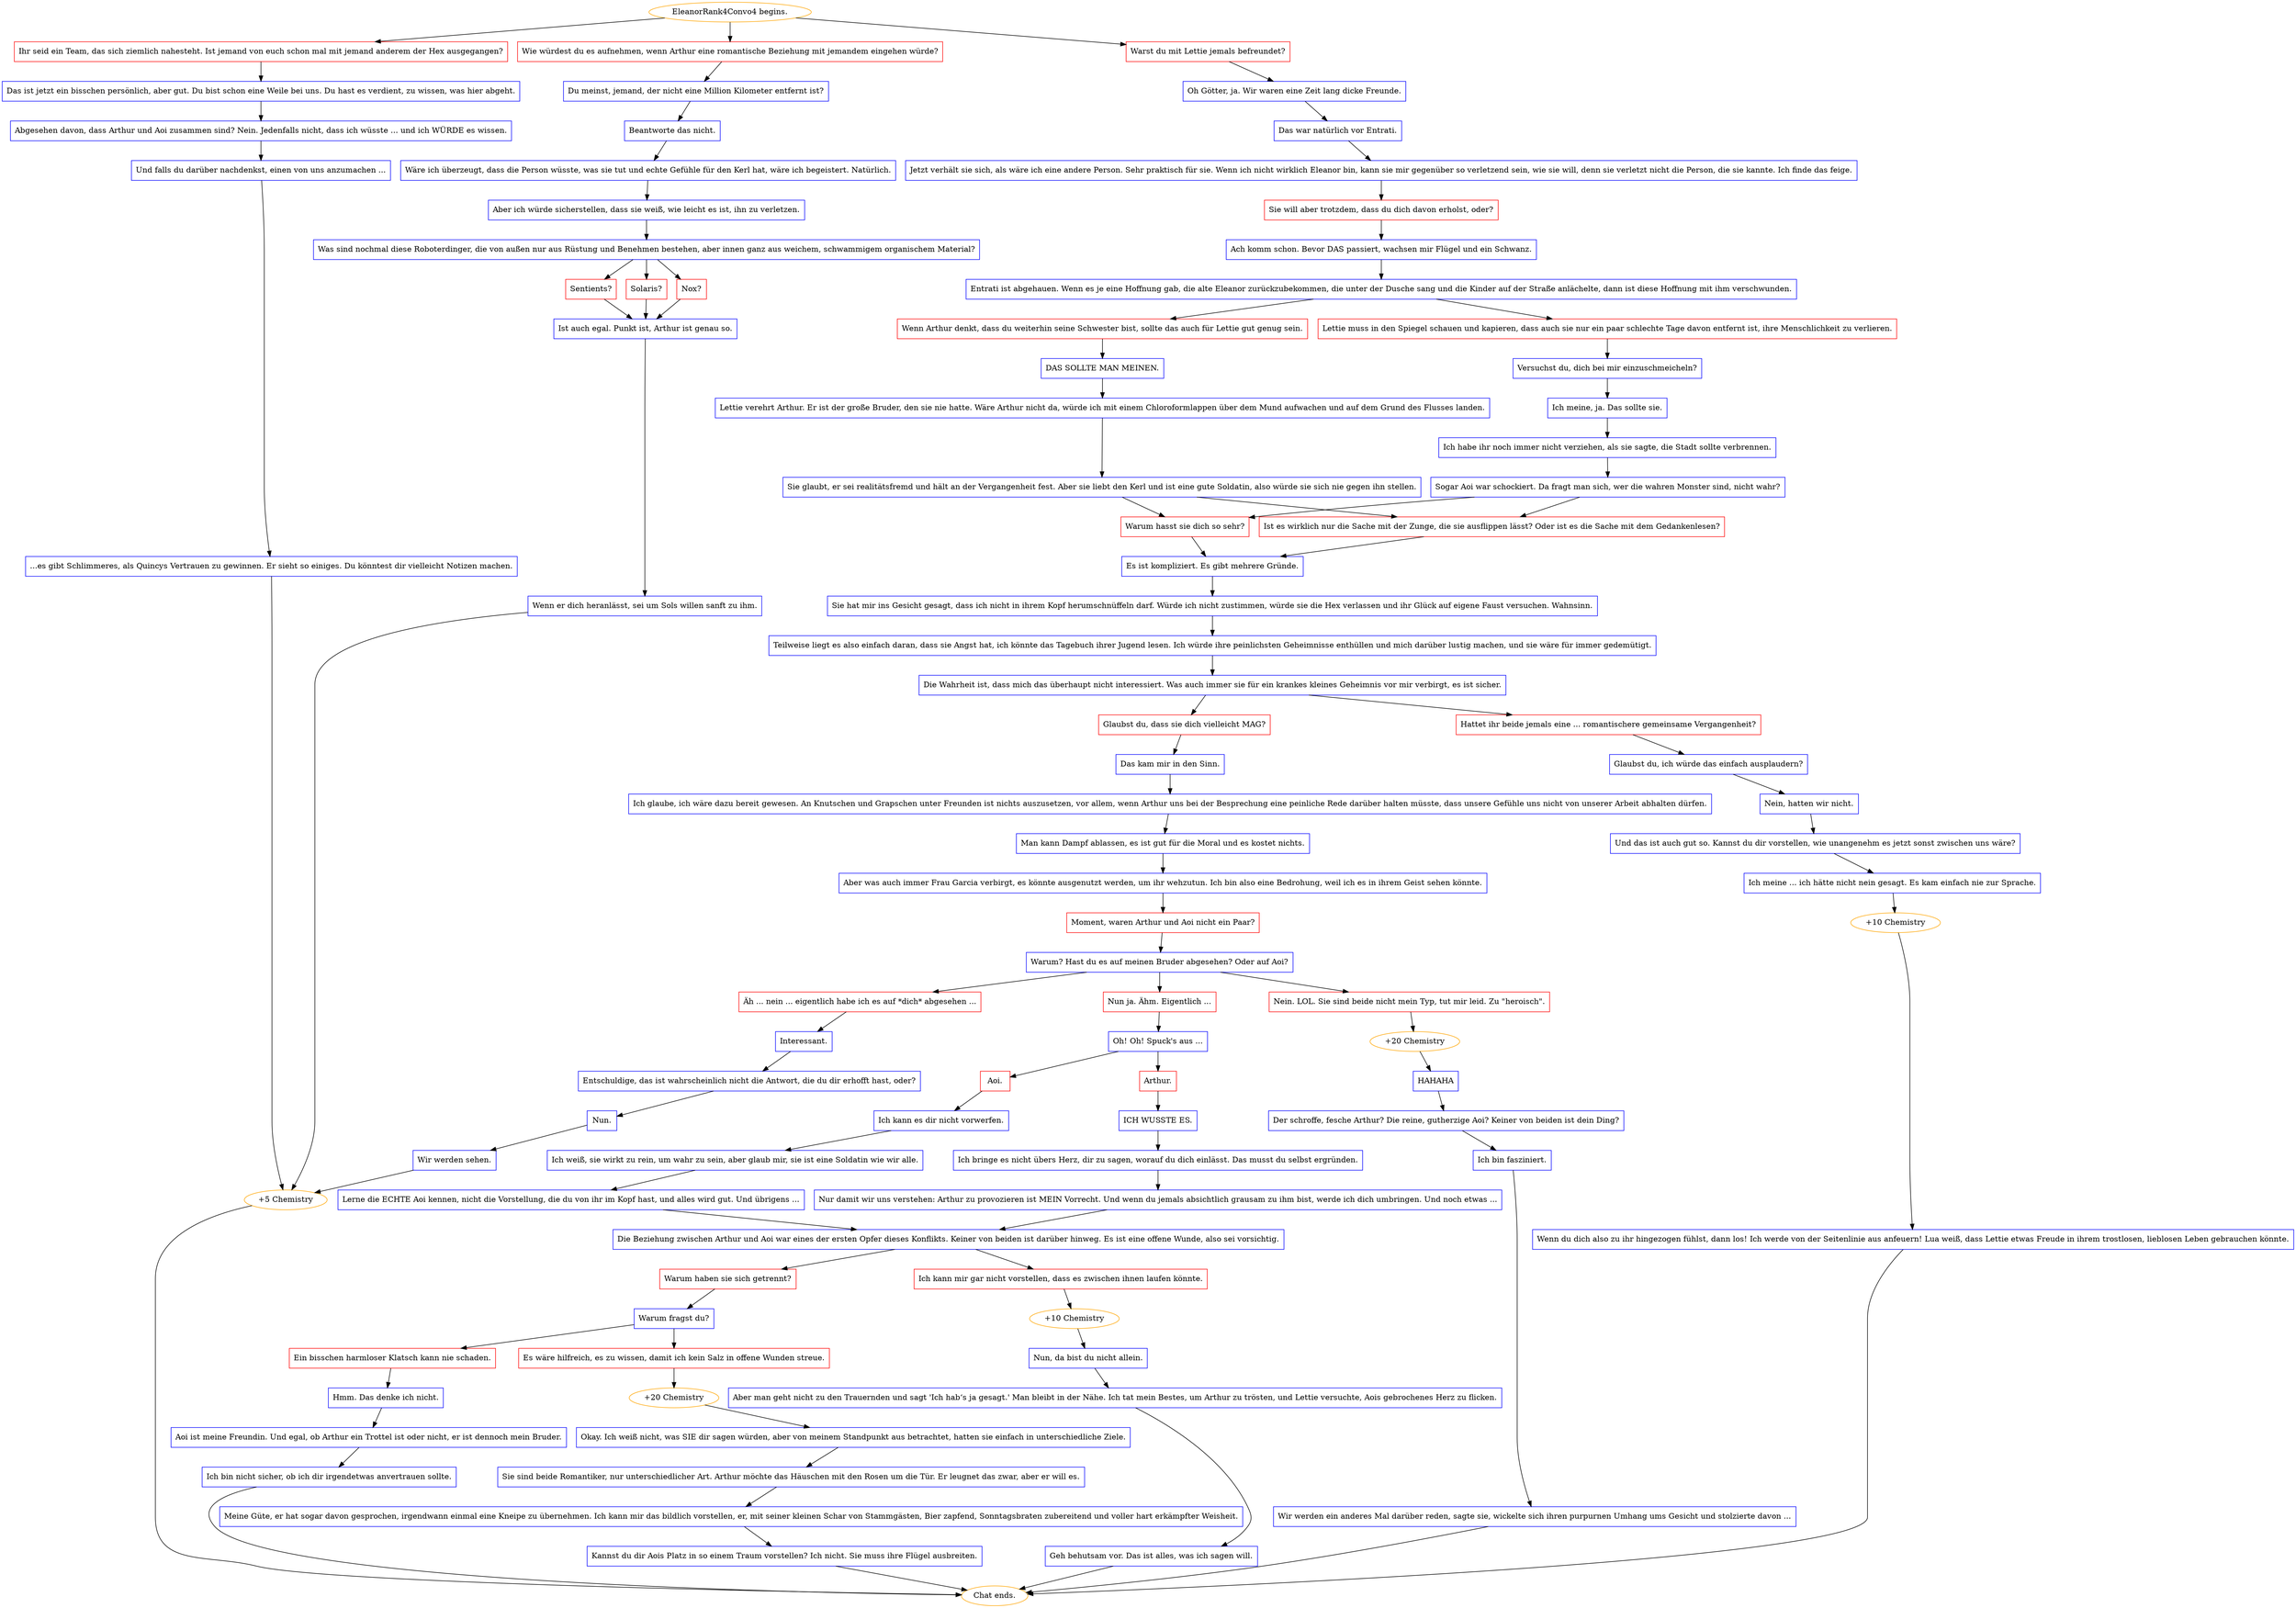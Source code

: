 digraph {
	"EleanorRank4Convo4 begins." [color=orange];
		"EleanorRank4Convo4 begins." -> j1986639139;
		"EleanorRank4Convo4 begins." -> j364776733;
		"EleanorRank4Convo4 begins." -> j2620403442;
	j1986639139 [label="Warst du mit Lettie jemals befreundet?",shape=box,color=red];
		j1986639139 -> j1618921359;
	j364776733 [label="Ihr seid ein Team, das sich ziemlich nahesteht. Ist jemand von euch schon mal mit jemand anderem der Hex ausgegangen?",shape=box,color=red];
		j364776733 -> j3018751266;
	j2620403442 [label="Wie würdest du es aufnehmen, wenn Arthur eine romantische Beziehung mit jemandem eingehen würde?",shape=box,color=red];
		j2620403442 -> j340320665;
	j1618921359 [label="Oh Götter, ja. Wir waren eine Zeit lang dicke Freunde.",shape=box,color=blue];
		j1618921359 -> j2021271397;
	j3018751266 [label="Das ist jetzt ein bisschen persönlich, aber gut. Du bist schon eine Weile bei uns. Du hast es verdient, zu wissen, was hier abgeht.",shape=box,color=blue];
		j3018751266 -> j1811803934;
	j340320665 [label="Du meinst, jemand, der nicht eine Million Kilometer entfernt ist?",shape=box,color=blue];
		j340320665 -> j4118271624;
	j2021271397 [label="Das war natürlich vor Entrati.",shape=box,color=blue];
		j2021271397 -> j1001190152;
	j1811803934 [label="Abgesehen davon, dass Arthur und Aoi zusammen sind? Nein. Jedenfalls nicht, dass ich wüsste ... und ich WÜRDE es wissen.",shape=box,color=blue];
		j1811803934 -> j4294361757;
	j4118271624 [label="Beantworte das nicht.",shape=box,color=blue];
		j4118271624 -> j518809682;
	j1001190152 [label="Jetzt verhält sie sich, als wäre ich eine andere Person. Sehr praktisch für sie. Wenn ich nicht wirklich Eleanor bin, kann sie mir gegenüber so verletzend sein, wie sie will, denn sie verletzt nicht die Person, die sie kannte. Ich finde das feige.",shape=box,color=blue];
		j1001190152 -> j3747184889;
	j4294361757 [label="Und falls du darüber nachdenkst, einen von uns anzumachen ...",shape=box,color=blue];
		j4294361757 -> j1168541558;
	j518809682 [label="Wäre ich überzeugt, dass die Person wüsste, was sie tut und echte Gefühle für den Kerl hat, wäre ich begeistert. Natürlich.",shape=box,color=blue];
		j518809682 -> j1081235992;
	j3747184889 [label="Sie will aber trotzdem, dass du dich davon erholst, oder?",shape=box,color=red];
		j3747184889 -> j3647046076;
	j1168541558 [label="...es gibt Schlimmeres, als Quincys Vertrauen zu gewinnen. Er sieht so einiges. Du könntest dir vielleicht Notizen machen.",shape=box,color=blue];
		j1168541558 -> j4081414586;
	j1081235992 [label="Aber ich würde sicherstellen, dass sie weiß, wie leicht es ist, ihn zu verletzen.",shape=box,color=blue];
		j1081235992 -> j2124385550;
	j3647046076 [label="Ach komm schon. Bevor DAS passiert, wachsen mir Flügel und ein Schwanz.",shape=box,color=blue];
		j3647046076 -> j4218898232;
	j4081414586 [label="+5 Chemistry",color=orange];
		j4081414586 -> "Chat ends.";
	j2124385550 [label="Was sind nochmal diese Roboterdinger, die von außen nur aus Rüstung und Benehmen bestehen, aber innen ganz aus weichem, schwammigem organischem Material?",shape=box,color=blue];
		j2124385550 -> j3571175021;
		j2124385550 -> j702696539;
		j2124385550 -> j1265498898;
	j4218898232 [label="Entrati ist abgehauen. Wenn es je eine Hoffnung gab, die alte Eleanor zurückzubekommen, die unter der Dusche sang und die Kinder auf der Straße anlächelte, dann ist diese Hoffnung mit ihm verschwunden.",shape=box,color=blue];
		j4218898232 -> j4035619873;
		j4218898232 -> j3745042479;
	"Chat ends." [color=orange];
	j3571175021 [label="Solaris?",shape=box,color=red];
		j3571175021 -> j1617778625;
	j702696539 [label="Nox?",shape=box,color=red];
		j702696539 -> j1617778625;
	j1265498898 [label="Sentients?",shape=box,color=red];
		j1265498898 -> j1617778625;
	j4035619873 [label="Lettie muss in den Spiegel schauen und kapieren, dass auch sie nur ein paar schlechte Tage davon entfernt ist, ihre Menschlichkeit zu verlieren.",shape=box,color=red];
		j4035619873 -> j2418307329;
	j3745042479 [label="Wenn Arthur denkt, dass du weiterhin seine Schwester bist, sollte das auch für Lettie gut genug sein.",shape=box,color=red];
		j3745042479 -> j2261606099;
	j1617778625 [label="Ist auch egal. Punkt ist, Arthur ist genau so.",shape=box,color=blue];
		j1617778625 -> j1676198562;
	j2418307329 [label="Versuchst du, dich bei mir einzuschmeicheln?",shape=box,color=blue];
		j2418307329 -> j2601673054;
	j2261606099 [label="DAS SOLLTE MAN MEINEN.",shape=box,color=blue];
		j2261606099 -> j1132597156;
	j1676198562 [label="Wenn er dich heranlässt, sei um Sols willen sanft zu ihm.",shape=box,color=blue];
		j1676198562 -> j4081414586;
	j2601673054 [label="Ich meine, ja. Das sollte sie.",shape=box,color=blue];
		j2601673054 -> j2751754115;
	j1132597156 [label="Lettie verehrt Arthur. Er ist der große Bruder, den sie nie hatte. Wäre Arthur nicht da, würde ich mit einem Chloroformlappen über dem Mund aufwachen und auf dem Grund des Flusses landen.",shape=box,color=blue];
		j1132597156 -> j2419767654;
	j2751754115 [label="Ich habe ihr noch immer nicht verziehen, als sie sagte, die Stadt sollte verbrennen.",shape=box,color=blue];
		j2751754115 -> j2829587003;
	j2419767654 [label="Sie glaubt, er sei realitätsfremd und hält an der Vergangenheit fest. Aber sie liebt den Kerl und ist eine gute Soldatin, also würde sie sich nie gegen ihn stellen.",shape=box,color=blue];
		j2419767654 -> j3748179695;
		j2419767654 -> j3448439764;
	j2829587003 [label="Sogar Aoi war schockiert. Da fragt man sich, wer die wahren Monster sind, nicht wahr?",shape=box,color=blue];
		j2829587003 -> j3748179695;
		j2829587003 -> j3448439764;
	j3748179695 [label="Warum hasst sie dich so sehr?",shape=box,color=red];
		j3748179695 -> j1392843170;
	j3448439764 [label="Ist es wirklich nur die Sache mit der Zunge, die sie ausflippen lässt? Oder ist es die Sache mit dem Gedankenlesen?",shape=box,color=red];
		j3448439764 -> j1392843170;
	j1392843170 [label="Es ist kompliziert. Es gibt mehrere Gründe.",shape=box,color=blue];
		j1392843170 -> j4221199265;
	j4221199265 [label="Sie hat mir ins Gesicht gesagt, dass ich nicht in ihrem Kopf herumschnüffeln darf. Würde ich nicht zustimmen, würde sie die Hex verlassen und ihr Glück auf eigene Faust versuchen. Wahnsinn.",shape=box,color=blue];
		j4221199265 -> j987536814;
	j987536814 [label="Teilweise liegt es also einfach daran, dass sie Angst hat, ich könnte das Tagebuch ihrer Jugend lesen. Ich würde ihre peinlichsten Geheimnisse enthüllen und mich darüber lustig machen, und sie wäre für immer gedemütigt.",shape=box,color=blue];
		j987536814 -> j1763627764;
	j1763627764 [label="Die Wahrheit ist, dass mich das überhaupt nicht interessiert. Was auch immer sie für ein krankes kleines Geheimnis vor mir verbirgt, es ist sicher.",shape=box,color=blue];
		j1763627764 -> j1026336871;
		j1763627764 -> j3508037633;
	j1026336871 [label="Hattet ihr beide jemals eine ... romantischere gemeinsame Vergangenheit?",shape=box,color=red];
		j1026336871 -> j3706342123;
	j3508037633 [label="Glaubst du, dass sie dich vielleicht MAG?",shape=box,color=red];
		j3508037633 -> j3336182675;
	j3706342123 [label="Glaubst du, ich würde das einfach ausplaudern?",shape=box,color=blue];
		j3706342123 -> j2829671150;
	j3336182675 [label="Das kam mir in den Sinn.",shape=box,color=blue];
		j3336182675 -> j727194297;
	j2829671150 [label="Nein, hatten wir nicht.",shape=box,color=blue];
		j2829671150 -> j3433778597;
	j727194297 [label="Ich glaube, ich wäre dazu bereit gewesen. An Knutschen und Grapschen unter Freunden ist nichts auszusetzen, vor allem, wenn Arthur uns bei der Besprechung eine peinliche Rede darüber halten müsste, dass unsere Gefühle uns nicht von unserer Arbeit abhalten dürfen.",shape=box,color=blue];
		j727194297 -> j3139025280;
	j3433778597 [label="Und das ist auch gut so. Kannst du dir vorstellen, wie unangenehm es jetzt sonst zwischen uns wäre?",shape=box,color=blue];
		j3433778597 -> j4118669177;
	j3139025280 [label="Man kann Dampf ablassen, es ist gut für die Moral und es kostet nichts.",shape=box,color=blue];
		j3139025280 -> j2232326626;
	j4118669177 [label="Ich meine ... ich hätte nicht nein gesagt. Es kam einfach nie zur Sprache.",shape=box,color=blue];
		j4118669177 -> j4122286558;
	j2232326626 [label="Aber was auch immer Frau Garcia verbirgt, es könnte ausgenutzt werden, um ihr wehzutun. Ich bin also eine Bedrohung, weil ich es in ihrem Geist sehen könnte.",shape=box,color=blue];
		j2232326626 -> j14935160;
	j4122286558 [label="+10 Chemistry",color=orange];
		j4122286558 -> j2963090352;
	j14935160 [label="Moment, waren Arthur und Aoi nicht ein Paar?",shape=box,color=red];
		j14935160 -> j258819047;
	j2963090352 [label="Wenn du dich also zu ihr hingezogen fühlst, dann los! Ich werde von der Seitenlinie aus anfeuern! Lua weiß, dass Lettie etwas Freude in ihrem trostlosen, lieblosen Leben gebrauchen könnte.",shape=box,color=blue];
		j2963090352 -> "Chat ends.";
	j258819047 [label="Warum? Hast du es auf meinen Bruder abgesehen? Oder auf Aoi?",shape=box,color=blue];
		j258819047 -> j1658155612;
		j258819047 -> j3823386227;
		j258819047 -> j3497205521;
	j1658155612 [label="Nun ja. Ähm. Eigentlich ...",shape=box,color=red];
		j1658155612 -> j2591151607;
	j3823386227 [label="Äh ... nein ... eigentlich habe ich es auf *dich* abgesehen ...",shape=box,color=red];
		j3823386227 -> j3495669756;
	j3497205521 [label="Nein. LOL. Sie sind beide nicht mein Typ, tut mir leid. Zu \"heroisch\".",shape=box,color=red];
		j3497205521 -> j1079178446;
	j2591151607 [label="Oh! Oh! Spuck's aus ...",shape=box,color=blue];
		j2591151607 -> j1020403284;
		j2591151607 -> j1174982148;
	j3495669756 [label="Interessant.",shape=box,color=blue];
		j3495669756 -> j660852445;
	j1079178446 [label="+20 Chemistry",color=orange];
		j1079178446 -> j1227641794;
	j1020403284 [label="Arthur.",shape=box,color=red];
		j1020403284 -> j2489293047;
	j1174982148 [label="Aoi.",shape=box,color=red];
		j1174982148 -> j319366938;
	j660852445 [label="Entschuldige, das ist wahrscheinlich nicht die Antwort, die du dir erhofft hast, oder?",shape=box,color=blue];
		j660852445 -> j4142867460;
	j1227641794 [label="HAHAHA",shape=box,color=blue];
		j1227641794 -> j2687666439;
	j2489293047 [label="ICH WUSSTE ES.",shape=box,color=blue];
		j2489293047 -> j2396368844;
	j319366938 [label="Ich kann es dir nicht vorwerfen.",shape=box,color=blue];
		j319366938 -> j126895303;
	j4142867460 [label="Nun.",shape=box,color=blue];
		j4142867460 -> j2349568908;
	j2687666439 [label="Der schroffe, fesche Arthur? Die reine, gutherzige Aoi? Keiner von beiden ist dein Ding?",shape=box,color=blue];
		j2687666439 -> j3433467933;
	j2396368844 [label="Ich bringe es nicht übers Herz, dir zu sagen, worauf du dich einlässt. Das musst du selbst ergründen.",shape=box,color=blue];
		j2396368844 -> j568890197;
	j126895303 [label="Ich weiß, sie wirkt zu rein, um wahr zu sein, aber glaub mir, sie ist eine Soldatin wie wir alle.",shape=box,color=blue];
		j126895303 -> j1795356387;
	j2349568908 [label="Wir werden sehen.",shape=box,color=blue];
		j2349568908 -> j4081414586;
	j3433467933 [label="Ich bin fasziniert.",shape=box,color=blue];
		j3433467933 -> j2764573811;
	j568890197 [label="Nur damit wir uns verstehen: Arthur zu provozieren ist MEIN Vorrecht. Und wenn du jemals absichtlich grausam zu ihm bist, werde ich dich umbringen. Und noch etwas ...",shape=box,color=blue];
		j568890197 -> j1415665676;
	j1795356387 [label="Lerne die ECHTE Aoi kennen, nicht die Vorstellung, die du von ihr im Kopf hast, und alles wird gut. Und übrigens ...",shape=box,color=blue];
		j1795356387 -> j1415665676;
	j2764573811 [label="Wir werden ein anderes Mal darüber reden, sagte sie, wickelte sich ihren purpurnen Umhang ums Gesicht und stolzierte davon ...",shape=box,color=blue];
		j2764573811 -> "Chat ends.";
	j1415665676 [label="Die Beziehung zwischen Arthur und Aoi war eines der ersten Opfer dieses Konflikts. Keiner von beiden ist darüber hinweg. Es ist eine offene Wunde, also sei vorsichtig.",shape=box,color=blue];
		j1415665676 -> j2076292814;
		j1415665676 -> j2813141495;
	j2076292814 [label="Warum haben sie sich getrennt?",shape=box,color=red];
		j2076292814 -> j995922682;
	j2813141495 [label="Ich kann mir gar nicht vorstellen, dass es zwischen ihnen laufen könnte.",shape=box,color=red];
		j2813141495 -> j31152563;
	j995922682 [label="Warum fragst du?",shape=box,color=blue];
		j995922682 -> j1918192711;
		j995922682 -> j179945500;
	j31152563 [label="+10 Chemistry",color=orange];
		j31152563 -> j756772763;
	j1918192711 [label="Ein bisschen harmloser Klatsch kann nie schaden.",shape=box,color=red];
		j1918192711 -> j2880768890;
	j179945500 [label="Es wäre hilfreich, es zu wissen, damit ich kein Salz in offene Wunden streue.",shape=box,color=red];
		j179945500 -> j74660177;
	j756772763 [label="Nun, da bist du nicht allein.",shape=box,color=blue];
		j756772763 -> j2712978824;
	j2880768890 [label="Hmm. Das denke ich nicht.",shape=box,color=blue];
		j2880768890 -> j471077261;
	j74660177 [label="+20 Chemistry",color=orange];
		j74660177 -> j2779365449;
	j2712978824 [label="Aber man geht nicht zu den Trauernden und sagt 'Ich hab‘s ja gesagt.' Man bleibt in der Nähe. Ich tat mein Bestes, um Arthur zu trösten, und Lettie versuchte, Aois gebrochenes Herz zu flicken.",shape=box,color=blue];
		j2712978824 -> j965039932;
	j471077261 [label="Aoi ist meine Freundin. Und egal, ob Arthur ein Trottel ist oder nicht, er ist dennoch mein Bruder.",shape=box,color=blue];
		j471077261 -> j3443745405;
	j2779365449 [label="Okay. Ich weiß nicht, was SIE dir sagen würden, aber von meinem Standpunkt aus betrachtet, hatten sie einfach in unterschiedliche Ziele.",shape=box,color=blue];
		j2779365449 -> j2319180954;
	j965039932 [label="Geh behutsam vor. Das ist alles, was ich sagen will.",shape=box,color=blue];
		j965039932 -> "Chat ends.";
	j3443745405 [label="Ich bin nicht sicher, ob ich dir irgendetwas anvertrauen sollte.",shape=box,color=blue];
		j3443745405 -> "Chat ends.";
	j2319180954 [label="Sie sind beide Romantiker, nur unterschiedlicher Art. Arthur möchte das Häuschen mit den Rosen um die Tür. Er leugnet das zwar, aber er will es.",shape=box,color=blue];
		j2319180954 -> j167848793;
	j167848793 [label="Meine Güte, er hat sogar davon gesprochen, irgendwann einmal eine Kneipe zu übernehmen. Ich kann mir das bildlich vorstellen, er, mit seiner kleinen Schar von Stammgästen, Bier zapfend, Sonntagsbraten zubereitend und voller hart erkämpfter Weisheit.",shape=box,color=blue];
		j167848793 -> j1183231713;
	j1183231713 [label="Kannst du dir Aois Platz in so einem Traum vorstellen? Ich nicht. Sie muss ihre Flügel ausbreiten.",shape=box,color=blue];
		j1183231713 -> "Chat ends.";
}